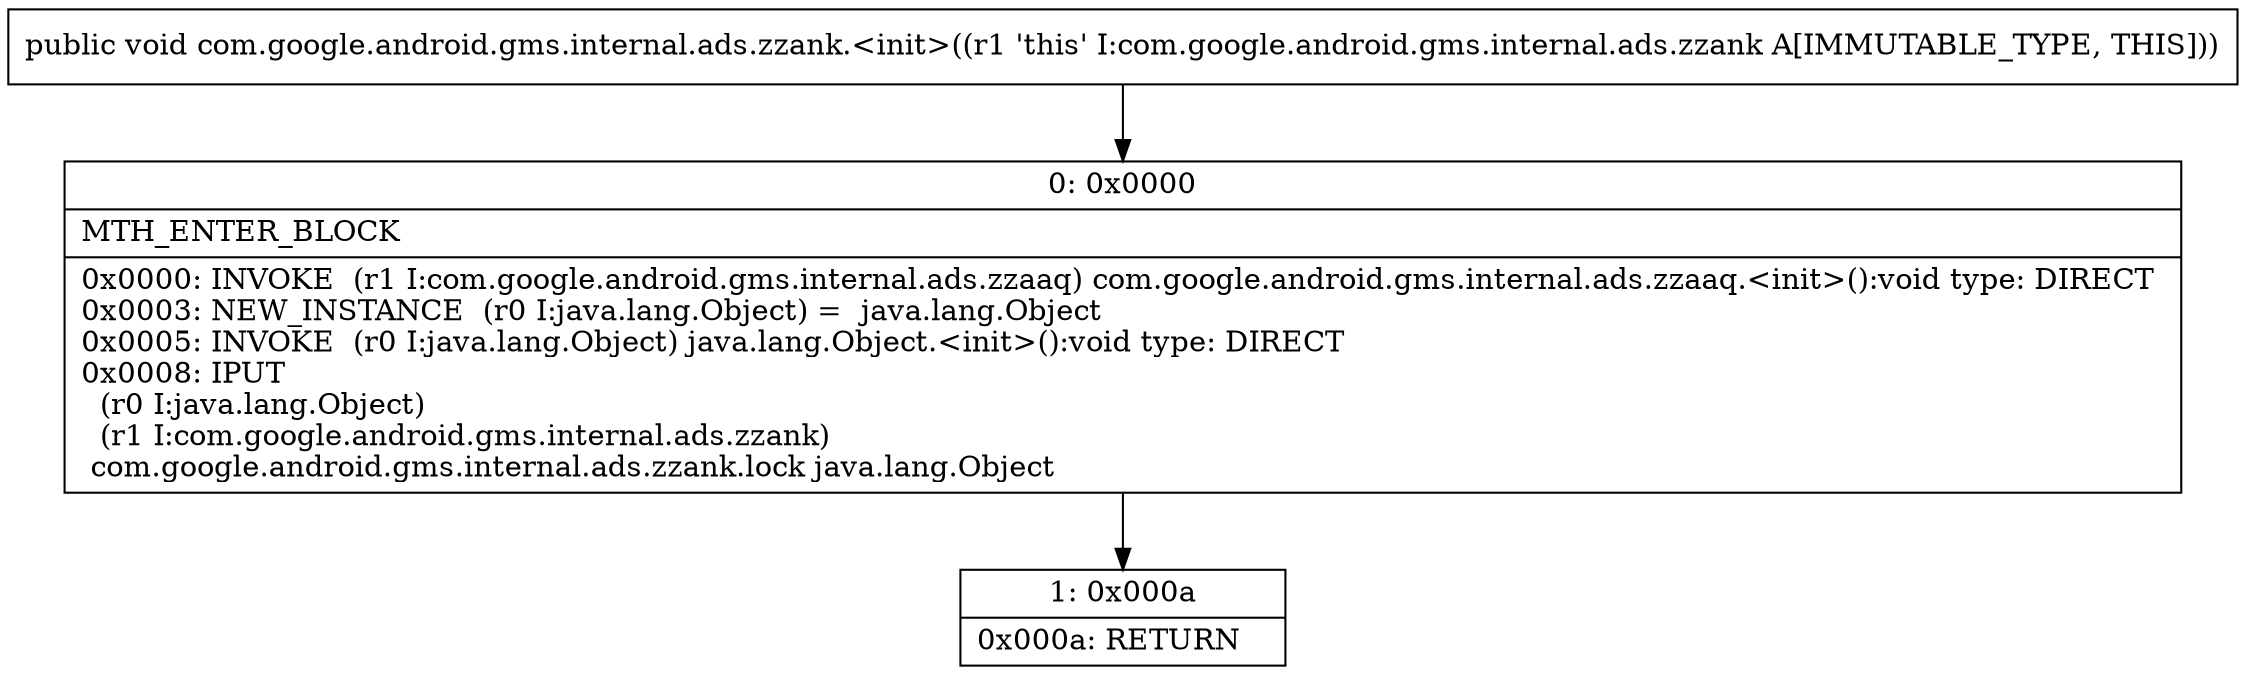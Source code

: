 digraph "CFG forcom.google.android.gms.internal.ads.zzank.\<init\>()V" {
Node_0 [shape=record,label="{0\:\ 0x0000|MTH_ENTER_BLOCK\l|0x0000: INVOKE  (r1 I:com.google.android.gms.internal.ads.zzaaq) com.google.android.gms.internal.ads.zzaaq.\<init\>():void type: DIRECT \l0x0003: NEW_INSTANCE  (r0 I:java.lang.Object) =  java.lang.Object \l0x0005: INVOKE  (r0 I:java.lang.Object) java.lang.Object.\<init\>():void type: DIRECT \l0x0008: IPUT  \l  (r0 I:java.lang.Object)\l  (r1 I:com.google.android.gms.internal.ads.zzank)\l com.google.android.gms.internal.ads.zzank.lock java.lang.Object \l}"];
Node_1 [shape=record,label="{1\:\ 0x000a|0x000a: RETURN   \l}"];
MethodNode[shape=record,label="{public void com.google.android.gms.internal.ads.zzank.\<init\>((r1 'this' I:com.google.android.gms.internal.ads.zzank A[IMMUTABLE_TYPE, THIS])) }"];
MethodNode -> Node_0;
Node_0 -> Node_1;
}

